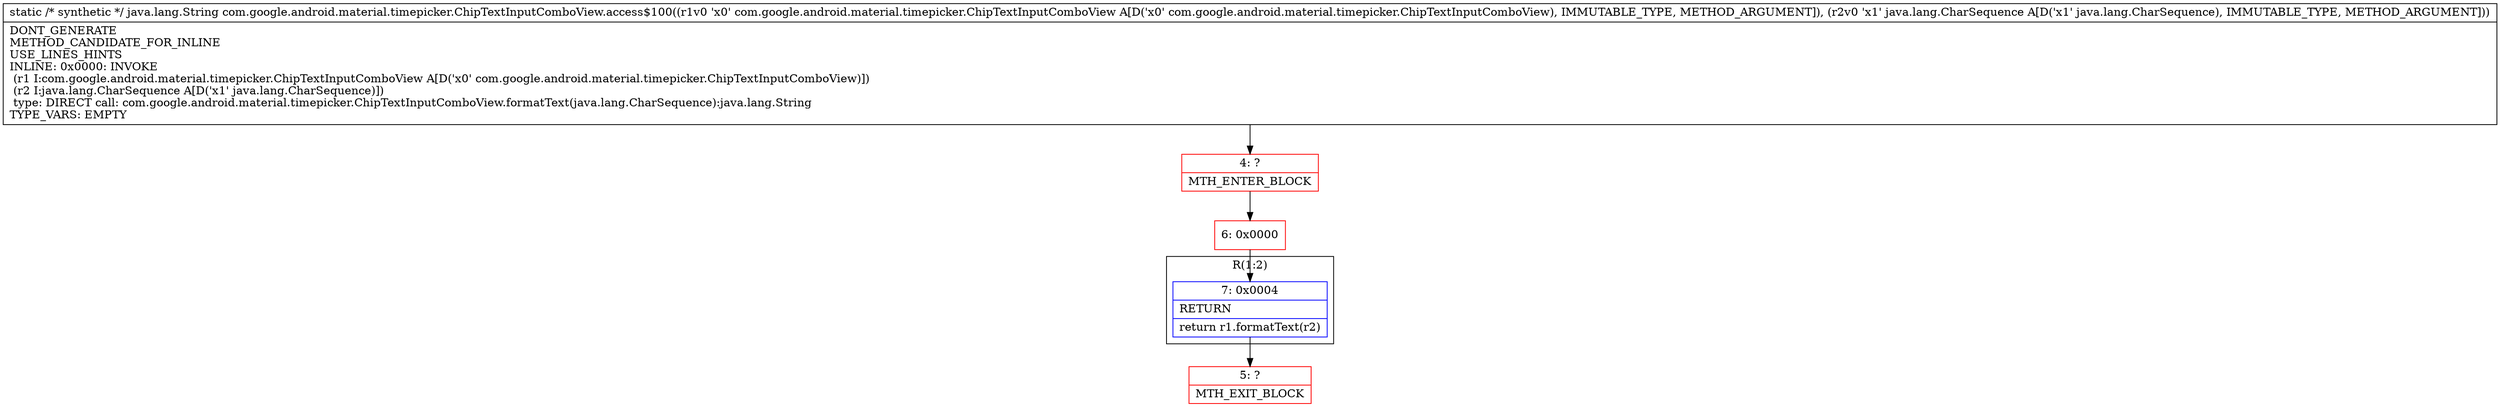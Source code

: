 digraph "CFG forcom.google.android.material.timepicker.ChipTextInputComboView.access$100(Lcom\/google\/android\/material\/timepicker\/ChipTextInputComboView;Ljava\/lang\/CharSequence;)Ljava\/lang\/String;" {
subgraph cluster_Region_2063752257 {
label = "R(1:2)";
node [shape=record,color=blue];
Node_7 [shape=record,label="{7\:\ 0x0004|RETURN\l|return r1.formatText(r2)\l}"];
}
Node_4 [shape=record,color=red,label="{4\:\ ?|MTH_ENTER_BLOCK\l}"];
Node_6 [shape=record,color=red,label="{6\:\ 0x0000}"];
Node_5 [shape=record,color=red,label="{5\:\ ?|MTH_EXIT_BLOCK\l}"];
MethodNode[shape=record,label="{static \/* synthetic *\/ java.lang.String com.google.android.material.timepicker.ChipTextInputComboView.access$100((r1v0 'x0' com.google.android.material.timepicker.ChipTextInputComboView A[D('x0' com.google.android.material.timepicker.ChipTextInputComboView), IMMUTABLE_TYPE, METHOD_ARGUMENT]), (r2v0 'x1' java.lang.CharSequence A[D('x1' java.lang.CharSequence), IMMUTABLE_TYPE, METHOD_ARGUMENT]))  | DONT_GENERATE\lMETHOD_CANDIDATE_FOR_INLINE\lUSE_LINES_HINTS\lINLINE: 0x0000: INVOKE  \l  (r1 I:com.google.android.material.timepicker.ChipTextInputComboView A[D('x0' com.google.android.material.timepicker.ChipTextInputComboView)])\l  (r2 I:java.lang.CharSequence A[D('x1' java.lang.CharSequence)])\l type: DIRECT call: com.google.android.material.timepicker.ChipTextInputComboView.formatText(java.lang.CharSequence):java.lang.String\lTYPE_VARS: EMPTY\l}"];
MethodNode -> Node_4;Node_7 -> Node_5;
Node_4 -> Node_6;
Node_6 -> Node_7;
}


